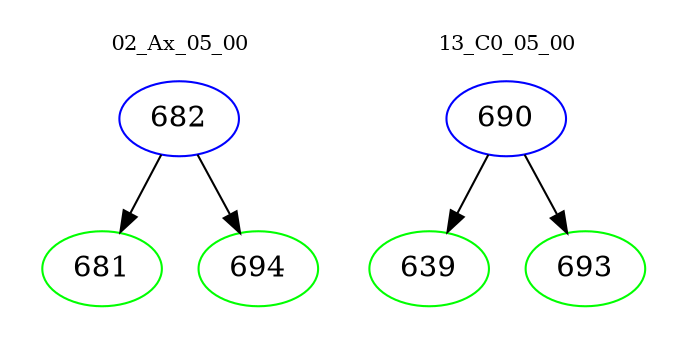 digraph{
subgraph cluster_0 {
color = white
label = "02_Ax_05_00";
fontsize=10;
T0_682 [label="682", color="blue"]
T0_682 -> T0_681 [color="black"]
T0_681 [label="681", color="green"]
T0_682 -> T0_694 [color="black"]
T0_694 [label="694", color="green"]
}
subgraph cluster_1 {
color = white
label = "13_C0_05_00";
fontsize=10;
T1_690 [label="690", color="blue"]
T1_690 -> T1_639 [color="black"]
T1_639 [label="639", color="green"]
T1_690 -> T1_693 [color="black"]
T1_693 [label="693", color="green"]
}
}
